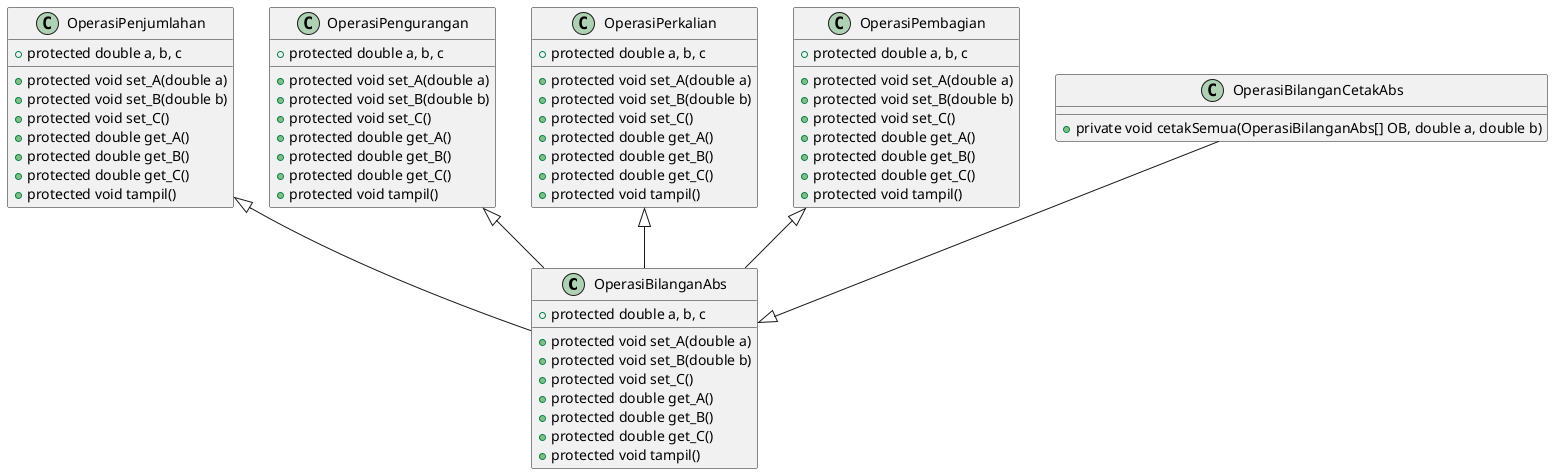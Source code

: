 @startuml
class OperasiBilanganAbs {
    +protected double a, b, c
    +protected void set_A(double a)
    +protected void set_B(double b)
    +protected void set_C()
    +protected double get_A()
    +protected double get_B()
    +protected double get_C()
    +protected void tampil()
}

class OperasiPenjumlahan {
    +protected double a, b, c
    +protected void set_A(double a)
    +protected void set_B(double b)
    +protected void set_C()
    +protected double get_A()
    +protected double get_B()
    +protected double get_C()
    +protected void tampil()
}

class OperasiPengurangan {
    +protected double a, b, c
    +protected void set_A(double a)
    +protected void set_B(double b)
    +protected void set_C()
    +protected double get_A()
    +protected double get_B()
    +protected double get_C()
    +protected void tampil()
}

class OperasiPerkalian {
    +protected double a, b, c
    +protected void set_A(double a)
    +protected void set_B(double b)
    +protected void set_C()
    +protected double get_A()
    +protected double get_B()
    +protected double get_C()
    +protected void tampil()
}

class OperasiPembagian {
    +protected double a, b, c
    +protected void set_A(double a)
    +protected void set_B(double b)
    +protected void set_C()
    +protected double get_A()
    +protected double get_B()
    +protected double get_C()
    +protected void tampil()
}

class OperasiBilanganCetakAbs {
    +private void cetakSemua(OperasiBilanganAbs[] OB, double a, double b)
}

OperasiPenjumlahan <|-- OperasiBilanganAbs
OperasiPengurangan <|-- OperasiBilanganAbs
OperasiPerkalian <|-- OperasiBilanganAbs
OperasiPembagian <|-- OperasiBilanganAbs
OperasiBilanganCetakAbs --|> OperasiBilanganAbs
@enduml
